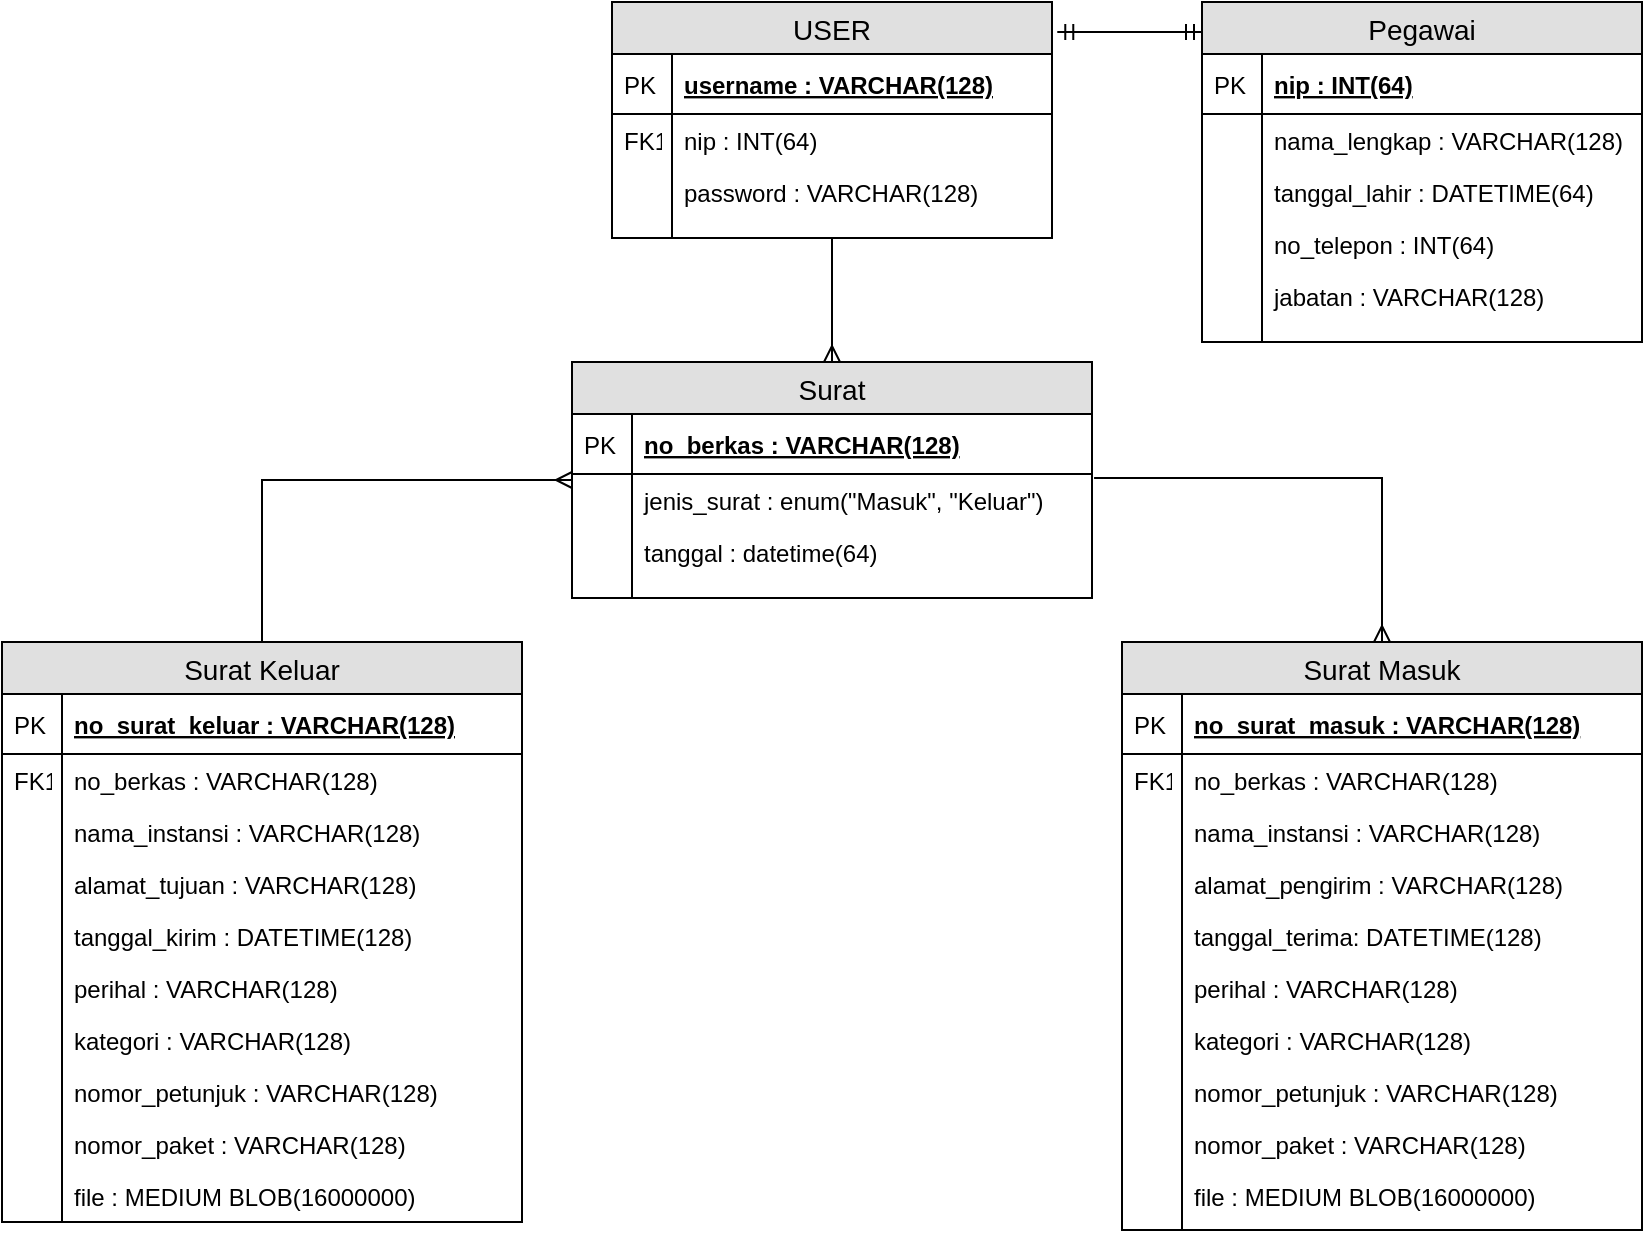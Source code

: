 <mxfile version="12.8.8" type="github"><diagram id="C5RBs43oDa-KdzZeNtuy" name="Page-1"><mxGraphModel dx="1673" dy="876" grid="1" gridSize="10" guides="1" tooltips="1" connect="1" arrows="1" fold="1" page="1" pageScale="1" pageWidth="1169" pageHeight="827" math="0" shadow="0"><root><mxCell id="WIyWlLk6GJQsqaUBKTNV-0"/><mxCell id="WIyWlLk6GJQsqaUBKTNV-1" parent="WIyWlLk6GJQsqaUBKTNV-0"/><mxCell id="S_byT54Nm3cGkx0YTA23-117" style="edgeStyle=orthogonalEdgeStyle;rounded=0;orthogonalLoop=1;jettySize=auto;html=1;startArrow=ERmany;startFill=0;endArrow=none;endFill=0;exitX=0.5;exitY=0;exitDx=0;exitDy=0;" edge="1" parent="WIyWlLk6GJQsqaUBKTNV-1" source="S_byT54Nm3cGkx0YTA23-31" target="S_byT54Nm3cGkx0YTA23-18"><mxGeometry relative="1" as="geometry"/></mxCell><mxCell id="S_byT54Nm3cGkx0YTA23-18" value="USER" style="swimlane;fontStyle=0;childLayout=stackLayout;horizontal=1;startSize=26;fillColor=#e0e0e0;horizontalStack=0;resizeParent=1;resizeParentMax=0;resizeLast=0;collapsible=1;marginBottom=0;swimlaneFillColor=#ffffff;align=center;fontSize=14;" vertex="1" parent="WIyWlLk6GJQsqaUBKTNV-1"><mxGeometry x="475" y="120" width="220" height="118" as="geometry"/></mxCell><mxCell id="S_byT54Nm3cGkx0YTA23-19" value="username : VARCHAR(128)" style="shape=partialRectangle;top=0;left=0;right=0;bottom=1;align=left;verticalAlign=middle;fillColor=none;spacingLeft=34;spacingRight=4;overflow=hidden;rotatable=0;points=[[0,0.5],[1,0.5]];portConstraint=eastwest;dropTarget=0;fontStyle=5;fontSize=12;" vertex="1" parent="S_byT54Nm3cGkx0YTA23-18"><mxGeometry y="26" width="220" height="30" as="geometry"/></mxCell><mxCell id="S_byT54Nm3cGkx0YTA23-20" value="PK" style="shape=partialRectangle;top=0;left=0;bottom=0;fillColor=none;align=left;verticalAlign=middle;spacingLeft=4;spacingRight=4;overflow=hidden;rotatable=0;points=[];portConstraint=eastwest;part=1;fontSize=12;" vertex="1" connectable="0" parent="S_byT54Nm3cGkx0YTA23-19"><mxGeometry width="30" height="30" as="geometry"/></mxCell><mxCell id="S_byT54Nm3cGkx0YTA23-21" value="nip : INT(64)" style="shape=partialRectangle;top=0;left=0;right=0;bottom=0;align=left;verticalAlign=top;fillColor=none;spacingLeft=34;spacingRight=4;overflow=hidden;rotatable=0;points=[[0,0.5],[1,0.5]];portConstraint=eastwest;dropTarget=0;fontSize=12;" vertex="1" parent="S_byT54Nm3cGkx0YTA23-18"><mxGeometry y="56" width="220" height="26" as="geometry"/></mxCell><mxCell id="S_byT54Nm3cGkx0YTA23-22" value="FK1" style="shape=partialRectangle;top=0;left=0;bottom=0;fillColor=none;align=left;verticalAlign=top;spacingLeft=4;spacingRight=4;overflow=hidden;rotatable=0;points=[];portConstraint=eastwest;part=1;fontSize=12;" vertex="1" connectable="0" parent="S_byT54Nm3cGkx0YTA23-21"><mxGeometry width="30" height="26" as="geometry"/></mxCell><mxCell id="S_byT54Nm3cGkx0YTA23-23" value="password : VARCHAR(128)" style="shape=partialRectangle;top=0;left=0;right=0;bottom=0;align=left;verticalAlign=top;fillColor=none;spacingLeft=34;spacingRight=4;overflow=hidden;rotatable=0;points=[[0,0.5],[1,0.5]];portConstraint=eastwest;dropTarget=0;fontSize=12;" vertex="1" parent="S_byT54Nm3cGkx0YTA23-18"><mxGeometry y="82" width="220" height="26" as="geometry"/></mxCell><mxCell id="S_byT54Nm3cGkx0YTA23-24" value="" style="shape=partialRectangle;top=0;left=0;bottom=0;fillColor=none;align=left;verticalAlign=top;spacingLeft=4;spacingRight=4;overflow=hidden;rotatable=0;points=[];portConstraint=eastwest;part=1;fontSize=12;" vertex="1" connectable="0" parent="S_byT54Nm3cGkx0YTA23-23"><mxGeometry width="30" height="26" as="geometry"/></mxCell><mxCell id="S_byT54Nm3cGkx0YTA23-29" value="" style="shape=partialRectangle;top=0;left=0;right=0;bottom=0;align=left;verticalAlign=top;fillColor=none;spacingLeft=34;spacingRight=4;overflow=hidden;rotatable=0;points=[[0,0.5],[1,0.5]];portConstraint=eastwest;dropTarget=0;fontSize=12;" vertex="1" parent="S_byT54Nm3cGkx0YTA23-18"><mxGeometry y="108" width="220" height="10" as="geometry"/></mxCell><mxCell id="S_byT54Nm3cGkx0YTA23-30" value="" style="shape=partialRectangle;top=0;left=0;bottom=0;fillColor=none;align=left;verticalAlign=top;spacingLeft=4;spacingRight=4;overflow=hidden;rotatable=0;points=[];portConstraint=eastwest;part=1;fontSize=12;" vertex="1" connectable="0" parent="S_byT54Nm3cGkx0YTA23-29"><mxGeometry width="30" height="10" as="geometry"/></mxCell><mxCell id="S_byT54Nm3cGkx0YTA23-118" style="edgeStyle=orthogonalEdgeStyle;rounded=0;orthogonalLoop=1;jettySize=auto;html=1;entryX=0.5;entryY=0;entryDx=0;entryDy=0;startArrow=ERmany;startFill=0;endArrow=none;endFill=0;" edge="1" parent="WIyWlLk6GJQsqaUBKTNV-1" source="S_byT54Nm3cGkx0YTA23-31" target="S_byT54Nm3cGkx0YTA23-53"><mxGeometry relative="1" as="geometry"/></mxCell><mxCell id="S_byT54Nm3cGkx0YTA23-31" value="Surat" style="swimlane;fontStyle=0;childLayout=stackLayout;horizontal=1;startSize=26;fillColor=#e0e0e0;horizontalStack=0;resizeParent=1;resizeParentMax=0;resizeLast=0;collapsible=1;marginBottom=0;swimlaneFillColor=#ffffff;align=center;fontSize=14;" vertex="1" parent="WIyWlLk6GJQsqaUBKTNV-1"><mxGeometry x="455" y="300" width="260" height="118" as="geometry"/></mxCell><mxCell id="S_byT54Nm3cGkx0YTA23-32" value="no_berkas : VARCHAR(128)" style="shape=partialRectangle;top=0;left=0;right=0;bottom=1;align=left;verticalAlign=middle;fillColor=none;spacingLeft=34;spacingRight=4;overflow=hidden;rotatable=0;points=[[0,0.5],[1,0.5]];portConstraint=eastwest;dropTarget=0;fontStyle=5;fontSize=12;" vertex="1" parent="S_byT54Nm3cGkx0YTA23-31"><mxGeometry y="26" width="260" height="30" as="geometry"/></mxCell><mxCell id="S_byT54Nm3cGkx0YTA23-33" value="PK" style="shape=partialRectangle;top=0;left=0;bottom=0;fillColor=none;align=left;verticalAlign=middle;spacingLeft=4;spacingRight=4;overflow=hidden;rotatable=0;points=[];portConstraint=eastwest;part=1;fontSize=12;" vertex="1" connectable="0" parent="S_byT54Nm3cGkx0YTA23-32"><mxGeometry width="30" height="30" as="geometry"/></mxCell><mxCell id="S_byT54Nm3cGkx0YTA23-34" value="jenis_surat : enum(&quot;Masuk&quot;, &quot;Keluar&quot;)" style="shape=partialRectangle;top=0;left=0;right=0;bottom=0;align=left;verticalAlign=top;fillColor=none;spacingLeft=34;spacingRight=4;overflow=hidden;rotatable=0;points=[[0,0.5],[1,0.5]];portConstraint=eastwest;dropTarget=0;fontSize=12;" vertex="1" parent="S_byT54Nm3cGkx0YTA23-31"><mxGeometry y="56" width="260" height="26" as="geometry"/></mxCell><mxCell id="S_byT54Nm3cGkx0YTA23-35" value="" style="shape=partialRectangle;top=0;left=0;bottom=0;fillColor=none;align=left;verticalAlign=top;spacingLeft=4;spacingRight=4;overflow=hidden;rotatable=0;points=[];portConstraint=eastwest;part=1;fontSize=12;" vertex="1" connectable="0" parent="S_byT54Nm3cGkx0YTA23-34"><mxGeometry width="30" height="26" as="geometry"/></mxCell><mxCell id="S_byT54Nm3cGkx0YTA23-36" value="tanggal : datetime(64)" style="shape=partialRectangle;top=0;left=0;right=0;bottom=0;align=left;verticalAlign=top;fillColor=none;spacingLeft=34;spacingRight=4;overflow=hidden;rotatable=0;points=[[0,0.5],[1,0.5]];portConstraint=eastwest;dropTarget=0;fontSize=12;" vertex="1" parent="S_byT54Nm3cGkx0YTA23-31"><mxGeometry y="82" width="260" height="26" as="geometry"/></mxCell><mxCell id="S_byT54Nm3cGkx0YTA23-37" value="" style="shape=partialRectangle;top=0;left=0;bottom=0;fillColor=none;align=left;verticalAlign=top;spacingLeft=4;spacingRight=4;overflow=hidden;rotatable=0;points=[];portConstraint=eastwest;part=1;fontSize=12;" vertex="1" connectable="0" parent="S_byT54Nm3cGkx0YTA23-36"><mxGeometry width="30" height="26" as="geometry"/></mxCell><mxCell id="S_byT54Nm3cGkx0YTA23-42" value="" style="shape=partialRectangle;top=0;left=0;right=0;bottom=0;align=left;verticalAlign=top;fillColor=none;spacingLeft=34;spacingRight=4;overflow=hidden;rotatable=0;points=[[0,0.5],[1,0.5]];portConstraint=eastwest;dropTarget=0;fontSize=12;" vertex="1" parent="S_byT54Nm3cGkx0YTA23-31"><mxGeometry y="108" width="260" height="10" as="geometry"/></mxCell><mxCell id="S_byT54Nm3cGkx0YTA23-43" value="" style="shape=partialRectangle;top=0;left=0;bottom=0;fillColor=none;align=left;verticalAlign=top;spacingLeft=4;spacingRight=4;overflow=hidden;rotatable=0;points=[];portConstraint=eastwest;part=1;fontSize=12;" vertex="1" connectable="0" parent="S_byT54Nm3cGkx0YTA23-42"><mxGeometry width="30" height="10" as="geometry"/></mxCell><mxCell id="S_byT54Nm3cGkx0YTA23-119" style="edgeStyle=orthogonalEdgeStyle;rounded=0;orthogonalLoop=1;jettySize=auto;html=1;entryX=1.004;entryY=0.077;entryDx=0;entryDy=0;startArrow=ERmany;startFill=0;endArrow=none;endFill=0;entryPerimeter=0;" edge="1" parent="WIyWlLk6GJQsqaUBKTNV-1" source="S_byT54Nm3cGkx0YTA23-78" target="S_byT54Nm3cGkx0YTA23-34"><mxGeometry relative="1" as="geometry"/></mxCell><mxCell id="S_byT54Nm3cGkx0YTA23-110" value="" style="edgeStyle=entityRelationEdgeStyle;fontSize=12;html=1;endArrow=ERmandOne;startArrow=ERmandOne;entryX=0;entryY=0.088;entryDx=0;entryDy=0;exitX=1.012;exitY=0.127;exitDx=0;exitDy=0;entryPerimeter=0;exitPerimeter=0;" edge="1" parent="WIyWlLk6GJQsqaUBKTNV-1" source="S_byT54Nm3cGkx0YTA23-18" target="S_byT54Nm3cGkx0YTA23-0"><mxGeometry width="100" height="100" relative="1" as="geometry"><mxPoint x="770" y="290" as="sourcePoint"/><mxPoint x="870" y="190" as="targetPoint"/></mxGeometry></mxCell><mxCell id="S_byT54Nm3cGkx0YTA23-53" value="Surat Keluar" style="swimlane;fontStyle=0;childLayout=stackLayout;horizontal=1;startSize=26;fillColor=#e0e0e0;horizontalStack=0;resizeParent=1;resizeParentMax=0;resizeLast=0;collapsible=1;marginBottom=0;swimlaneFillColor=#ffffff;align=center;fontSize=14;" vertex="1" parent="WIyWlLk6GJQsqaUBKTNV-1"><mxGeometry x="170" y="440" width="260" height="290" as="geometry"/></mxCell><mxCell id="S_byT54Nm3cGkx0YTA23-54" value="no_surat_keluar : VARCHAR(128)" style="shape=partialRectangle;top=0;left=0;right=0;bottom=1;align=left;verticalAlign=middle;fillColor=none;spacingLeft=34;spacingRight=4;overflow=hidden;rotatable=0;points=[[0,0.5],[1,0.5]];portConstraint=eastwest;dropTarget=0;fontStyle=5;fontSize=12;" vertex="1" parent="S_byT54Nm3cGkx0YTA23-53"><mxGeometry y="26" width="260" height="30" as="geometry"/></mxCell><mxCell id="S_byT54Nm3cGkx0YTA23-55" value="PK" style="shape=partialRectangle;top=0;left=0;bottom=0;fillColor=none;align=left;verticalAlign=middle;spacingLeft=4;spacingRight=4;overflow=hidden;rotatable=0;points=[];portConstraint=eastwest;part=1;fontSize=12;" vertex="1" connectable="0" parent="S_byT54Nm3cGkx0YTA23-54"><mxGeometry width="30" height="30" as="geometry"/></mxCell><mxCell id="S_byT54Nm3cGkx0YTA23-104" value="no_berkas : VARCHAR(128)" style="shape=partialRectangle;top=0;left=0;right=0;bottom=0;align=left;verticalAlign=top;fillColor=none;spacingLeft=34;spacingRight=4;overflow=hidden;rotatable=0;points=[[0,0.5],[1,0.5]];portConstraint=eastwest;dropTarget=0;fontSize=12;" vertex="1" parent="S_byT54Nm3cGkx0YTA23-53"><mxGeometry y="56" width="260" height="26" as="geometry"/></mxCell><mxCell id="S_byT54Nm3cGkx0YTA23-105" value="FK1" style="shape=partialRectangle;top=0;left=0;bottom=0;fillColor=none;align=left;verticalAlign=top;spacingLeft=4;spacingRight=4;overflow=hidden;rotatable=0;points=[];portConstraint=eastwest;part=1;fontSize=12;" vertex="1" connectable="0" parent="S_byT54Nm3cGkx0YTA23-104"><mxGeometry width="30" height="26" as="geometry"/></mxCell><mxCell id="S_byT54Nm3cGkx0YTA23-56" value="nama_instansi : VARCHAR(128)" style="shape=partialRectangle;top=0;left=0;right=0;bottom=0;align=left;verticalAlign=top;fillColor=none;spacingLeft=34;spacingRight=4;overflow=hidden;rotatable=0;points=[[0,0.5],[1,0.5]];portConstraint=eastwest;dropTarget=0;fontSize=12;" vertex="1" parent="S_byT54Nm3cGkx0YTA23-53"><mxGeometry y="82" width="260" height="26" as="geometry"/></mxCell><mxCell id="S_byT54Nm3cGkx0YTA23-57" value="" style="shape=partialRectangle;top=0;left=0;bottom=0;fillColor=none;align=left;verticalAlign=top;spacingLeft=4;spacingRight=4;overflow=hidden;rotatable=0;points=[];portConstraint=eastwest;part=1;fontSize=12;" vertex="1" connectable="0" parent="S_byT54Nm3cGkx0YTA23-56"><mxGeometry width="30" height="26" as="geometry"/></mxCell><mxCell id="S_byT54Nm3cGkx0YTA23-64" value="alamat_tujuan : VARCHAR(128)" style="shape=partialRectangle;top=0;left=0;right=0;bottom=0;align=left;verticalAlign=top;fillColor=none;spacingLeft=34;spacingRight=4;overflow=hidden;rotatable=0;points=[[0,0.5],[1,0.5]];portConstraint=eastwest;dropTarget=0;fontSize=12;" vertex="1" parent="S_byT54Nm3cGkx0YTA23-53"><mxGeometry y="108" width="260" height="26" as="geometry"/></mxCell><mxCell id="S_byT54Nm3cGkx0YTA23-65" value="" style="shape=partialRectangle;top=0;left=0;bottom=0;fillColor=none;align=left;verticalAlign=top;spacingLeft=4;spacingRight=4;overflow=hidden;rotatable=0;points=[];portConstraint=eastwest;part=1;fontSize=12;" vertex="1" connectable="0" parent="S_byT54Nm3cGkx0YTA23-64"><mxGeometry width="30" height="26" as="geometry"/></mxCell><mxCell id="S_byT54Nm3cGkx0YTA23-58" value="tanggal_kirim : DATETIME(128)" style="shape=partialRectangle;top=0;left=0;right=0;bottom=0;align=left;verticalAlign=top;fillColor=none;spacingLeft=34;spacingRight=4;overflow=hidden;rotatable=0;points=[[0,0.5],[1,0.5]];portConstraint=eastwest;dropTarget=0;fontSize=12;" vertex="1" parent="S_byT54Nm3cGkx0YTA23-53"><mxGeometry y="134" width="260" height="26" as="geometry"/></mxCell><mxCell id="S_byT54Nm3cGkx0YTA23-59" value="" style="shape=partialRectangle;top=0;left=0;bottom=0;fillColor=none;align=left;verticalAlign=top;spacingLeft=4;spacingRight=4;overflow=hidden;rotatable=0;points=[];portConstraint=eastwest;part=1;fontSize=12;" vertex="1" connectable="0" parent="S_byT54Nm3cGkx0YTA23-58"><mxGeometry width="30" height="26" as="geometry"/></mxCell><mxCell id="S_byT54Nm3cGkx0YTA23-68" value="perihal : VARCHAR(128)" style="shape=partialRectangle;top=0;left=0;right=0;bottom=0;align=left;verticalAlign=top;fillColor=none;spacingLeft=34;spacingRight=4;overflow=hidden;rotatable=0;points=[[0,0.5],[1,0.5]];portConstraint=eastwest;dropTarget=0;fontSize=12;" vertex="1" parent="S_byT54Nm3cGkx0YTA23-53"><mxGeometry y="160" width="260" height="26" as="geometry"/></mxCell><mxCell id="S_byT54Nm3cGkx0YTA23-69" value="" style="shape=partialRectangle;top=0;left=0;bottom=0;fillColor=none;align=left;verticalAlign=top;spacingLeft=4;spacingRight=4;overflow=hidden;rotatable=0;points=[];portConstraint=eastwest;part=1;fontSize=12;" vertex="1" connectable="0" parent="S_byT54Nm3cGkx0YTA23-68"><mxGeometry width="30" height="26" as="geometry"/></mxCell><mxCell id="S_byT54Nm3cGkx0YTA23-70" value="kategori : VARCHAR(128)" style="shape=partialRectangle;top=0;left=0;right=0;bottom=0;align=left;verticalAlign=top;fillColor=none;spacingLeft=34;spacingRight=4;overflow=hidden;rotatable=0;points=[[0,0.5],[1,0.5]];portConstraint=eastwest;dropTarget=0;fontSize=12;" vertex="1" parent="S_byT54Nm3cGkx0YTA23-53"><mxGeometry y="186" width="260" height="26" as="geometry"/></mxCell><mxCell id="S_byT54Nm3cGkx0YTA23-71" value="" style="shape=partialRectangle;top=0;left=0;bottom=0;fillColor=none;align=left;verticalAlign=top;spacingLeft=4;spacingRight=4;overflow=hidden;rotatable=0;points=[];portConstraint=eastwest;part=1;fontSize=12;" vertex="1" connectable="0" parent="S_byT54Nm3cGkx0YTA23-70"><mxGeometry width="30" height="26" as="geometry"/></mxCell><mxCell id="S_byT54Nm3cGkx0YTA23-66" value="nomor_petunjuk : VARCHAR(128)" style="shape=partialRectangle;top=0;left=0;right=0;bottom=0;align=left;verticalAlign=top;fillColor=none;spacingLeft=34;spacingRight=4;overflow=hidden;rotatable=0;points=[[0,0.5],[1,0.5]];portConstraint=eastwest;dropTarget=0;fontSize=12;" vertex="1" parent="S_byT54Nm3cGkx0YTA23-53"><mxGeometry y="212" width="260" height="26" as="geometry"/></mxCell><mxCell id="S_byT54Nm3cGkx0YTA23-67" value="" style="shape=partialRectangle;top=0;left=0;bottom=0;fillColor=none;align=left;verticalAlign=top;spacingLeft=4;spacingRight=4;overflow=hidden;rotatable=0;points=[];portConstraint=eastwest;part=1;fontSize=12;" vertex="1" connectable="0" parent="S_byT54Nm3cGkx0YTA23-66"><mxGeometry width="30" height="26" as="geometry"/></mxCell><mxCell id="S_byT54Nm3cGkx0YTA23-72" value="nomor_paket : VARCHAR(128)" style="shape=partialRectangle;top=0;left=0;right=0;bottom=0;align=left;verticalAlign=top;fillColor=none;spacingLeft=34;spacingRight=4;overflow=hidden;rotatable=0;points=[[0,0.5],[1,0.5]];portConstraint=eastwest;dropTarget=0;fontSize=12;" vertex="1" parent="S_byT54Nm3cGkx0YTA23-53"><mxGeometry y="238" width="260" height="26" as="geometry"/></mxCell><mxCell id="S_byT54Nm3cGkx0YTA23-73" value="" style="shape=partialRectangle;top=0;left=0;bottom=0;fillColor=none;align=left;verticalAlign=top;spacingLeft=4;spacingRight=4;overflow=hidden;rotatable=0;points=[];portConstraint=eastwest;part=1;fontSize=12;" vertex="1" connectable="0" parent="S_byT54Nm3cGkx0YTA23-72"><mxGeometry width="30" height="26" as="geometry"/></mxCell><mxCell id="S_byT54Nm3cGkx0YTA23-76" value="file : MEDIUM BLOB(16000000)" style="shape=partialRectangle;top=0;left=0;right=0;bottom=0;align=left;verticalAlign=top;fillColor=none;spacingLeft=34;spacingRight=4;overflow=hidden;rotatable=0;points=[[0,0.5],[1,0.5]];portConstraint=eastwest;dropTarget=0;fontSize=12;" vertex="1" parent="S_byT54Nm3cGkx0YTA23-53"><mxGeometry y="264" width="260" height="26" as="geometry"/></mxCell><mxCell id="S_byT54Nm3cGkx0YTA23-77" value="" style="shape=partialRectangle;top=0;left=0;bottom=0;fillColor=none;align=left;verticalAlign=top;spacingLeft=4;spacingRight=4;overflow=hidden;rotatable=0;points=[];portConstraint=eastwest;part=1;fontSize=12;" vertex="1" connectable="0" parent="S_byT54Nm3cGkx0YTA23-76"><mxGeometry width="30" height="26" as="geometry"/></mxCell><mxCell id="S_byT54Nm3cGkx0YTA23-78" value="Surat Masuk" style="swimlane;fontStyle=0;childLayout=stackLayout;horizontal=1;startSize=26;fillColor=#e0e0e0;horizontalStack=0;resizeParent=1;resizeParentMax=0;resizeLast=0;collapsible=1;marginBottom=0;swimlaneFillColor=#ffffff;align=center;fontSize=14;" vertex="1" parent="WIyWlLk6GJQsqaUBKTNV-1"><mxGeometry x="730" y="440" width="260" height="294" as="geometry"/></mxCell><mxCell id="S_byT54Nm3cGkx0YTA23-79" value="no_surat_masuk : VARCHAR(128)" style="shape=partialRectangle;top=0;left=0;right=0;bottom=1;align=left;verticalAlign=middle;fillColor=none;spacingLeft=34;spacingRight=4;overflow=hidden;rotatable=0;points=[[0,0.5],[1,0.5]];portConstraint=eastwest;dropTarget=0;fontStyle=5;fontSize=12;" vertex="1" parent="S_byT54Nm3cGkx0YTA23-78"><mxGeometry y="26" width="260" height="30" as="geometry"/></mxCell><mxCell id="S_byT54Nm3cGkx0YTA23-80" value="PK" style="shape=partialRectangle;top=0;left=0;bottom=0;fillColor=none;align=left;verticalAlign=middle;spacingLeft=4;spacingRight=4;overflow=hidden;rotatable=0;points=[];portConstraint=eastwest;part=1;fontSize=12;" vertex="1" connectable="0" parent="S_byT54Nm3cGkx0YTA23-79"><mxGeometry width="30" height="30" as="geometry"/></mxCell><mxCell id="S_byT54Nm3cGkx0YTA23-108" value="no_berkas : VARCHAR(128)" style="shape=partialRectangle;top=0;left=0;right=0;bottom=0;align=left;verticalAlign=top;fillColor=none;spacingLeft=34;spacingRight=4;overflow=hidden;rotatable=0;points=[[0,0.5],[1,0.5]];portConstraint=eastwest;dropTarget=0;fontSize=12;" vertex="1" parent="S_byT54Nm3cGkx0YTA23-78"><mxGeometry y="56" width="260" height="26" as="geometry"/></mxCell><mxCell id="S_byT54Nm3cGkx0YTA23-109" value="FK1" style="shape=partialRectangle;top=0;left=0;bottom=0;fillColor=none;align=left;verticalAlign=top;spacingLeft=4;spacingRight=4;overflow=hidden;rotatable=0;points=[];portConstraint=eastwest;part=1;fontSize=12;" vertex="1" connectable="0" parent="S_byT54Nm3cGkx0YTA23-108"><mxGeometry width="30" height="26" as="geometry"/></mxCell><mxCell id="S_byT54Nm3cGkx0YTA23-81" value="nama_instansi : VARCHAR(128)" style="shape=partialRectangle;top=0;left=0;right=0;bottom=0;align=left;verticalAlign=top;fillColor=none;spacingLeft=34;spacingRight=4;overflow=hidden;rotatable=0;points=[[0,0.5],[1,0.5]];portConstraint=eastwest;dropTarget=0;fontSize=12;" vertex="1" parent="S_byT54Nm3cGkx0YTA23-78"><mxGeometry y="82" width="260" height="26" as="geometry"/></mxCell><mxCell id="S_byT54Nm3cGkx0YTA23-82" value="" style="shape=partialRectangle;top=0;left=0;bottom=0;fillColor=none;align=left;verticalAlign=top;spacingLeft=4;spacingRight=4;overflow=hidden;rotatable=0;points=[];portConstraint=eastwest;part=1;fontSize=12;" vertex="1" connectable="0" parent="S_byT54Nm3cGkx0YTA23-81"><mxGeometry width="30" height="26" as="geometry"/></mxCell><mxCell id="S_byT54Nm3cGkx0YTA23-83" value="alamat_pengirim : VARCHAR(128)" style="shape=partialRectangle;top=0;left=0;right=0;bottom=0;align=left;verticalAlign=top;fillColor=none;spacingLeft=34;spacingRight=4;overflow=hidden;rotatable=0;points=[[0,0.5],[1,0.5]];portConstraint=eastwest;dropTarget=0;fontSize=12;" vertex="1" parent="S_byT54Nm3cGkx0YTA23-78"><mxGeometry y="108" width="260" height="26" as="geometry"/></mxCell><mxCell id="S_byT54Nm3cGkx0YTA23-84" value="" style="shape=partialRectangle;top=0;left=0;bottom=0;fillColor=none;align=left;verticalAlign=top;spacingLeft=4;spacingRight=4;overflow=hidden;rotatable=0;points=[];portConstraint=eastwest;part=1;fontSize=12;" vertex="1" connectable="0" parent="S_byT54Nm3cGkx0YTA23-83"><mxGeometry width="30" height="26" as="geometry"/></mxCell><mxCell id="S_byT54Nm3cGkx0YTA23-85" value="tanggal_terima: DATETIME(128)" style="shape=partialRectangle;top=0;left=0;right=0;bottom=0;align=left;verticalAlign=top;fillColor=none;spacingLeft=34;spacingRight=4;overflow=hidden;rotatable=0;points=[[0,0.5],[1,0.5]];portConstraint=eastwest;dropTarget=0;fontSize=12;" vertex="1" parent="S_byT54Nm3cGkx0YTA23-78"><mxGeometry y="134" width="260" height="26" as="geometry"/></mxCell><mxCell id="S_byT54Nm3cGkx0YTA23-86" value="" style="shape=partialRectangle;top=0;left=0;bottom=0;fillColor=none;align=left;verticalAlign=top;spacingLeft=4;spacingRight=4;overflow=hidden;rotatable=0;points=[];portConstraint=eastwest;part=1;fontSize=12;" vertex="1" connectable="0" parent="S_byT54Nm3cGkx0YTA23-85"><mxGeometry width="30" height="26" as="geometry"/></mxCell><mxCell id="S_byT54Nm3cGkx0YTA23-87" value="perihal : VARCHAR(128)" style="shape=partialRectangle;top=0;left=0;right=0;bottom=0;align=left;verticalAlign=top;fillColor=none;spacingLeft=34;spacingRight=4;overflow=hidden;rotatable=0;points=[[0,0.5],[1,0.5]];portConstraint=eastwest;dropTarget=0;fontSize=12;" vertex="1" parent="S_byT54Nm3cGkx0YTA23-78"><mxGeometry y="160" width="260" height="26" as="geometry"/></mxCell><mxCell id="S_byT54Nm3cGkx0YTA23-88" value="" style="shape=partialRectangle;top=0;left=0;bottom=0;fillColor=none;align=left;verticalAlign=top;spacingLeft=4;spacingRight=4;overflow=hidden;rotatable=0;points=[];portConstraint=eastwest;part=1;fontSize=12;" vertex="1" connectable="0" parent="S_byT54Nm3cGkx0YTA23-87"><mxGeometry width="30" height="26" as="geometry"/></mxCell><mxCell id="S_byT54Nm3cGkx0YTA23-89" value="kategori : VARCHAR(128)" style="shape=partialRectangle;top=0;left=0;right=0;bottom=0;align=left;verticalAlign=top;fillColor=none;spacingLeft=34;spacingRight=4;overflow=hidden;rotatable=0;points=[[0,0.5],[1,0.5]];portConstraint=eastwest;dropTarget=0;fontSize=12;" vertex="1" parent="S_byT54Nm3cGkx0YTA23-78"><mxGeometry y="186" width="260" height="26" as="geometry"/></mxCell><mxCell id="S_byT54Nm3cGkx0YTA23-90" value="" style="shape=partialRectangle;top=0;left=0;bottom=0;fillColor=none;align=left;verticalAlign=top;spacingLeft=4;spacingRight=4;overflow=hidden;rotatable=0;points=[];portConstraint=eastwest;part=1;fontSize=12;" vertex="1" connectable="0" parent="S_byT54Nm3cGkx0YTA23-89"><mxGeometry width="30" height="26" as="geometry"/></mxCell><mxCell id="S_byT54Nm3cGkx0YTA23-91" value="nomor_petunjuk : VARCHAR(128)" style="shape=partialRectangle;top=0;left=0;right=0;bottom=0;align=left;verticalAlign=top;fillColor=none;spacingLeft=34;spacingRight=4;overflow=hidden;rotatable=0;points=[[0,0.5],[1,0.5]];portConstraint=eastwest;dropTarget=0;fontSize=12;" vertex="1" parent="S_byT54Nm3cGkx0YTA23-78"><mxGeometry y="212" width="260" height="26" as="geometry"/></mxCell><mxCell id="S_byT54Nm3cGkx0YTA23-92" value="" style="shape=partialRectangle;top=0;left=0;bottom=0;fillColor=none;align=left;verticalAlign=top;spacingLeft=4;spacingRight=4;overflow=hidden;rotatable=0;points=[];portConstraint=eastwest;part=1;fontSize=12;" vertex="1" connectable="0" parent="S_byT54Nm3cGkx0YTA23-91"><mxGeometry width="30" height="26" as="geometry"/></mxCell><mxCell id="S_byT54Nm3cGkx0YTA23-93" value="nomor_paket : VARCHAR(128)" style="shape=partialRectangle;top=0;left=0;right=0;bottom=0;align=left;verticalAlign=top;fillColor=none;spacingLeft=34;spacingRight=4;overflow=hidden;rotatable=0;points=[[0,0.5],[1,0.5]];portConstraint=eastwest;dropTarget=0;fontSize=12;" vertex="1" parent="S_byT54Nm3cGkx0YTA23-78"><mxGeometry y="238" width="260" height="26" as="geometry"/></mxCell><mxCell id="S_byT54Nm3cGkx0YTA23-94" value="" style="shape=partialRectangle;top=0;left=0;bottom=0;fillColor=none;align=left;verticalAlign=top;spacingLeft=4;spacingRight=4;overflow=hidden;rotatable=0;points=[];portConstraint=eastwest;part=1;fontSize=12;" vertex="1" connectable="0" parent="S_byT54Nm3cGkx0YTA23-93"><mxGeometry width="30" height="26" as="geometry"/></mxCell><mxCell id="S_byT54Nm3cGkx0YTA23-97" value="file : MEDIUM BLOB(16000000)" style="shape=partialRectangle;top=0;left=0;right=0;bottom=0;align=left;verticalAlign=top;fillColor=none;spacingLeft=34;spacingRight=4;overflow=hidden;rotatable=0;points=[[0,0.5],[1,0.5]];portConstraint=eastwest;dropTarget=0;fontSize=12;" vertex="1" parent="S_byT54Nm3cGkx0YTA23-78"><mxGeometry y="264" width="260" height="26" as="geometry"/></mxCell><mxCell id="S_byT54Nm3cGkx0YTA23-98" value="" style="shape=partialRectangle;top=0;left=0;bottom=0;fillColor=none;align=left;verticalAlign=top;spacingLeft=4;spacingRight=4;overflow=hidden;rotatable=0;points=[];portConstraint=eastwest;part=1;fontSize=12;" vertex="1" connectable="0" parent="S_byT54Nm3cGkx0YTA23-97"><mxGeometry width="30" height="26" as="geometry"/></mxCell><mxCell id="S_byT54Nm3cGkx0YTA23-95" value="" style="shape=partialRectangle;top=0;left=0;right=0;bottom=0;align=left;verticalAlign=top;fillColor=none;spacingLeft=34;spacingRight=4;overflow=hidden;rotatable=0;points=[[0,0.5],[1,0.5]];portConstraint=eastwest;dropTarget=0;fontSize=12;" vertex="1" parent="S_byT54Nm3cGkx0YTA23-78"><mxGeometry y="290" width="260" height="4" as="geometry"/></mxCell><mxCell id="S_byT54Nm3cGkx0YTA23-96" value="" style="shape=partialRectangle;top=0;left=0;bottom=0;fillColor=none;align=left;verticalAlign=top;spacingLeft=4;spacingRight=4;overflow=hidden;rotatable=0;points=[];portConstraint=eastwest;part=1;fontSize=12;" vertex="1" connectable="0" parent="S_byT54Nm3cGkx0YTA23-95"><mxGeometry width="30" height="4" as="geometry"/></mxCell><mxCell id="S_byT54Nm3cGkx0YTA23-0" value="Pegawai" style="swimlane;fontStyle=0;childLayout=stackLayout;horizontal=1;startSize=26;fillColor=#e0e0e0;horizontalStack=0;resizeParent=1;resizeParentMax=0;resizeLast=0;collapsible=1;marginBottom=0;swimlaneFillColor=#ffffff;align=center;fontSize=14;" vertex="1" parent="WIyWlLk6GJQsqaUBKTNV-1"><mxGeometry x="770" y="120" width="220" height="170" as="geometry"/></mxCell><mxCell id="S_byT54Nm3cGkx0YTA23-1" value="nip : INT(64)" style="shape=partialRectangle;top=0;left=0;right=0;bottom=1;align=left;verticalAlign=middle;fillColor=none;spacingLeft=34;spacingRight=4;overflow=hidden;rotatable=0;points=[[0,0.5],[1,0.5]];portConstraint=eastwest;dropTarget=0;fontStyle=5;fontSize=12;" vertex="1" parent="S_byT54Nm3cGkx0YTA23-0"><mxGeometry y="26" width="220" height="30" as="geometry"/></mxCell><mxCell id="S_byT54Nm3cGkx0YTA23-2" value="PK" style="shape=partialRectangle;top=0;left=0;bottom=0;fillColor=none;align=left;verticalAlign=middle;spacingLeft=4;spacingRight=4;overflow=hidden;rotatable=0;points=[];portConstraint=eastwest;part=1;fontSize=12;" vertex="1" connectable="0" parent="S_byT54Nm3cGkx0YTA23-1"><mxGeometry width="30" height="30" as="geometry"/></mxCell><mxCell id="S_byT54Nm3cGkx0YTA23-3" value="nama_lengkap : VARCHAR(128)" style="shape=partialRectangle;top=0;left=0;right=0;bottom=0;align=left;verticalAlign=top;fillColor=none;spacingLeft=34;spacingRight=4;overflow=hidden;rotatable=0;points=[[0,0.5],[1,0.5]];portConstraint=eastwest;dropTarget=0;fontSize=12;" vertex="1" parent="S_byT54Nm3cGkx0YTA23-0"><mxGeometry y="56" width="220" height="26" as="geometry"/></mxCell><mxCell id="S_byT54Nm3cGkx0YTA23-4" value="" style="shape=partialRectangle;top=0;left=0;bottom=0;fillColor=none;align=left;verticalAlign=top;spacingLeft=4;spacingRight=4;overflow=hidden;rotatable=0;points=[];portConstraint=eastwest;part=1;fontSize=12;" vertex="1" connectable="0" parent="S_byT54Nm3cGkx0YTA23-3"><mxGeometry width="30" height="26" as="geometry"/></mxCell><mxCell id="S_byT54Nm3cGkx0YTA23-5" value="tanggal_lahir : DATETIME(64)" style="shape=partialRectangle;top=0;left=0;right=0;bottom=0;align=left;verticalAlign=top;fillColor=none;spacingLeft=34;spacingRight=4;overflow=hidden;rotatable=0;points=[[0,0.5],[1,0.5]];portConstraint=eastwest;dropTarget=0;fontSize=12;" vertex="1" parent="S_byT54Nm3cGkx0YTA23-0"><mxGeometry y="82" width="220" height="26" as="geometry"/></mxCell><mxCell id="S_byT54Nm3cGkx0YTA23-6" value="" style="shape=partialRectangle;top=0;left=0;bottom=0;fillColor=none;align=left;verticalAlign=top;spacingLeft=4;spacingRight=4;overflow=hidden;rotatable=0;points=[];portConstraint=eastwest;part=1;fontSize=12;" vertex="1" connectable="0" parent="S_byT54Nm3cGkx0YTA23-5"><mxGeometry width="30" height="26" as="geometry"/></mxCell><mxCell id="S_byT54Nm3cGkx0YTA23-7" value="no_telepon : INT(64)" style="shape=partialRectangle;top=0;left=0;right=0;bottom=0;align=left;verticalAlign=top;fillColor=none;spacingLeft=34;spacingRight=4;overflow=hidden;rotatable=0;points=[[0,0.5],[1,0.5]];portConstraint=eastwest;dropTarget=0;fontSize=12;" vertex="1" parent="S_byT54Nm3cGkx0YTA23-0"><mxGeometry y="108" width="220" height="26" as="geometry"/></mxCell><mxCell id="S_byT54Nm3cGkx0YTA23-8" value="" style="shape=partialRectangle;top=0;left=0;bottom=0;fillColor=none;align=left;verticalAlign=top;spacingLeft=4;spacingRight=4;overflow=hidden;rotatable=0;points=[];portConstraint=eastwest;part=1;fontSize=12;" vertex="1" connectable="0" parent="S_byT54Nm3cGkx0YTA23-7"><mxGeometry width="30" height="26" as="geometry"/></mxCell><mxCell id="S_byT54Nm3cGkx0YTA23-16" value="jabatan : VARCHAR(128)" style="shape=partialRectangle;top=0;left=0;right=0;bottom=0;align=left;verticalAlign=top;fillColor=none;spacingLeft=34;spacingRight=4;overflow=hidden;rotatable=0;points=[[0,0.5],[1,0.5]];portConstraint=eastwest;dropTarget=0;fontSize=12;" vertex="1" parent="S_byT54Nm3cGkx0YTA23-0"><mxGeometry y="134" width="220" height="26" as="geometry"/></mxCell><mxCell id="S_byT54Nm3cGkx0YTA23-17" value="" style="shape=partialRectangle;top=0;left=0;bottom=0;fillColor=none;align=left;verticalAlign=top;spacingLeft=4;spacingRight=4;overflow=hidden;rotatable=0;points=[];portConstraint=eastwest;part=1;fontSize=12;" vertex="1" connectable="0" parent="S_byT54Nm3cGkx0YTA23-16"><mxGeometry width="30" height="26" as="geometry"/></mxCell><mxCell id="S_byT54Nm3cGkx0YTA23-9" value="" style="shape=partialRectangle;top=0;left=0;right=0;bottom=0;align=left;verticalAlign=top;fillColor=none;spacingLeft=34;spacingRight=4;overflow=hidden;rotatable=0;points=[[0,0.5],[1,0.5]];portConstraint=eastwest;dropTarget=0;fontSize=12;" vertex="1" parent="S_byT54Nm3cGkx0YTA23-0"><mxGeometry y="160" width="220" height="10" as="geometry"/></mxCell><mxCell id="S_byT54Nm3cGkx0YTA23-10" value="" style="shape=partialRectangle;top=0;left=0;bottom=0;fillColor=none;align=left;verticalAlign=top;spacingLeft=4;spacingRight=4;overflow=hidden;rotatable=0;points=[];portConstraint=eastwest;part=1;fontSize=12;" vertex="1" connectable="0" parent="S_byT54Nm3cGkx0YTA23-9"><mxGeometry width="30" height="10" as="geometry"/></mxCell></root></mxGraphModel></diagram></mxfile>